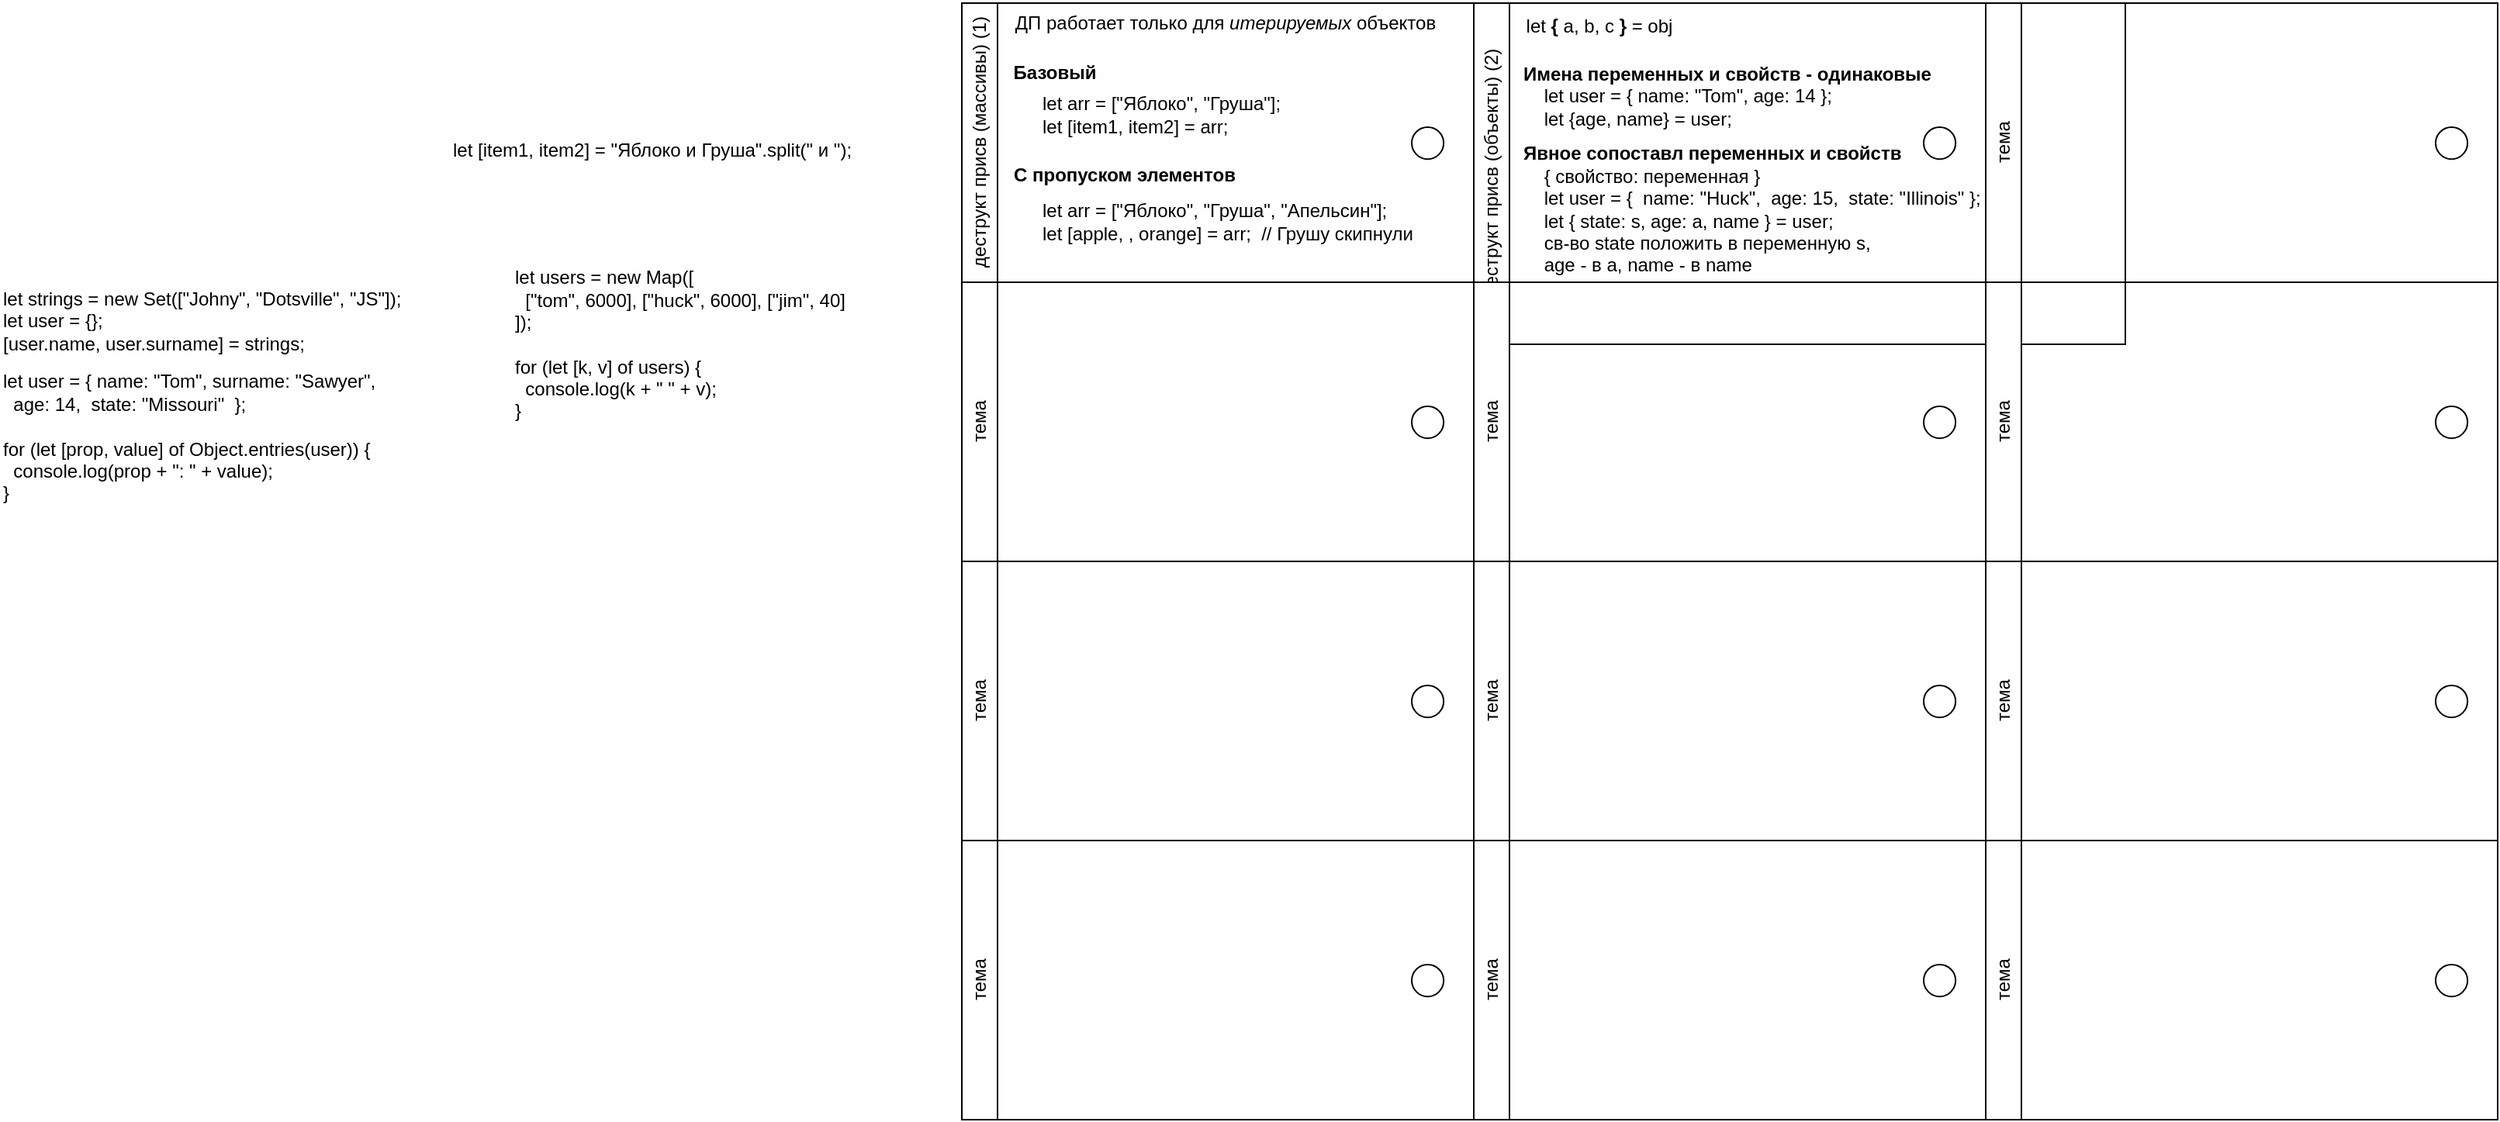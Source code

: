 <mxfile version="21.2.1" type="device">
  <diagram name="Page-1" id="1KvLHjhDO8Ya7sMIbihE">
    <mxGraphModel dx="2602" dy="75" grid="1" gridSize="10" guides="0" tooltips="1" connect="0" arrows="0" fold="1" page="1" pageScale="1" pageWidth="1169" pageHeight="827" math="0" shadow="0">
      <root>
        <mxCell id="0" />
        <mxCell id="1" parent="0" />
        <mxCell id="Zq6veke_SO07f4gpi4If-5" value="деструкт присв (массивы) (1)" style="swimlane;horizontal=0;whiteSpace=wrap;html=1;swimlaneLine=1;fontStyle=0;align=center;verticalAlign=middle;startSize=23;" parent="1" vertex="1">
          <mxGeometry x="100" y="880" width="330" height="180" as="geometry">
            <mxRectangle x="-350" y="180" width="40" height="150" as="alternateBounds" />
          </mxGeometry>
        </mxCell>
        <mxCell id="Zq6veke_SO07f4gpi4If-43" value="" style="ellipse;whiteSpace=wrap;html=1;aspect=fixed;" parent="Zq6veke_SO07f4gpi4If-5" vertex="1">
          <mxGeometry x="290" y="80" width="20.58" height="20.58" as="geometry" />
        </mxCell>
        <mxCell id="X8u6DkRlm3TRKGyDGFCc-3" value="let arr = [&quot;Яблоко&quot;, &quot;Груша&quot;];&#xa;let [item1, item2] = arr;" style="text;html=1;strokeColor=none;fillColor=none;align=left;verticalAlign=middle;whiteSpace=wrap;rounded=0;" vertex="1" parent="Zq6veke_SO07f4gpi4If-5">
          <mxGeometry x="50" y="57" width="190" height="30" as="geometry" />
        </mxCell>
        <mxCell id="X8u6DkRlm3TRKGyDGFCc-5" value="let arr = [&quot;Яблоко&quot;, &quot;Груша&quot;, &quot;Апельсин&quot;];&lt;br&gt;let [apple, , orange] = arr;&amp;nbsp; // Грушу скипнули" style="text;html=1;strokeColor=none;fillColor=none;align=left;verticalAlign=middle;whiteSpace=wrap;rounded=0;" vertex="1" parent="Zq6veke_SO07f4gpi4If-5">
          <mxGeometry x="50" y="126" width="270" height="30" as="geometry" />
        </mxCell>
        <mxCell id="X8u6DkRlm3TRKGyDGFCc-6" value="Базовый" style="text;html=1;strokeColor=none;fillColor=none;align=center;verticalAlign=middle;whiteSpace=wrap;rounded=0;fontSize=12;fontFamily=Helvetica;fontColor=default;fontStyle=1" vertex="1" parent="Zq6veke_SO07f4gpi4If-5">
          <mxGeometry x="30" y="30" width="60" height="30" as="geometry" />
        </mxCell>
        <mxCell id="X8u6DkRlm3TRKGyDGFCc-7" value="С пропуском элементов" style="text;html=1;strokeColor=none;fillColor=none;align=center;verticalAlign=middle;whiteSpace=wrap;rounded=0;fontSize=12;fontFamily=Helvetica;fontColor=default;fontStyle=1" vertex="1" parent="Zq6veke_SO07f4gpi4If-5">
          <mxGeometry x="30" y="96" width="150" height="30" as="geometry" />
        </mxCell>
        <mxCell id="X8u6DkRlm3TRKGyDGFCc-8" value="ДП работает только для &lt;i&gt;итерируемых &lt;/i&gt;объектов" style="text;html=1;strokeColor=none;fillColor=none;align=center;verticalAlign=middle;whiteSpace=wrap;rounded=0;fontSize=12;fontFamily=Helvetica;fontColor=default;" vertex="1" parent="Zq6veke_SO07f4gpi4If-5">
          <mxGeometry x="30" y="-2" width="280" height="30" as="geometry" />
        </mxCell>
        <mxCell id="Zq6veke_SO07f4gpi4If-14" value="деструкт присв (объекты) (2)" style="swimlane;horizontal=0;whiteSpace=wrap;html=1;swimlaneLine=1;fontStyle=0;align=center;verticalAlign=middle;" parent="1" vertex="1">
          <mxGeometry x="430" y="880" width="420" height="220" as="geometry">
            <mxRectangle x="-350" y="180" width="40" height="150" as="alternateBounds" />
          </mxGeometry>
        </mxCell>
        <mxCell id="Zq6veke_SO07f4gpi4If-17" value="" style="ellipse;whiteSpace=wrap;html=1;aspect=fixed;" parent="Zq6veke_SO07f4gpi4If-14" vertex="1">
          <mxGeometry x="290" y="80" width="20.58" height="20.58" as="geometry" />
        </mxCell>
        <mxCell id="X8u6DkRlm3TRKGyDGFCc-12" value="let &lt;b&gt;{&lt;/b&gt; a, b, c &lt;b&gt;}&lt;/b&gt; = obj" style="text;html=1;strokeColor=none;fillColor=none;align=center;verticalAlign=middle;whiteSpace=wrap;rounded=0;fontSize=12;fontFamily=Helvetica;fontColor=default;" vertex="1" parent="Zq6veke_SO07f4gpi4If-14">
          <mxGeometry x="26" width="110" height="30" as="geometry" />
        </mxCell>
        <mxCell id="X8u6DkRlm3TRKGyDGFCc-13" value="&lt;b&gt;Имена переменных и свойств - одинаковые&lt;/b&gt;&lt;br&gt;&amp;nbsp; &amp;nbsp; let user = { name: &quot;Tom&quot;, age: 14 };&lt;br&gt;&amp;nbsp; &amp;nbsp; let {age, name} = user;" style="text;html=1;strokeColor=none;fillColor=none;align=left;verticalAlign=middle;whiteSpace=wrap;rounded=0;" vertex="1" parent="Zq6veke_SO07f4gpi4If-14">
          <mxGeometry x="30" y="40" width="270" height="40" as="geometry" />
        </mxCell>
        <mxCell id="X8u6DkRlm3TRKGyDGFCc-14" value="&lt;b&gt;Явное сопоставл переменных и свойств&lt;/b&gt;&lt;br&gt;&amp;nbsp; &amp;nbsp;&amp;nbsp;{ свойство: переменная }&lt;br&gt;&amp;nbsp; &amp;nbsp; let user = {&amp;nbsp; name: &quot;Huck&quot;,&amp;nbsp; age: 15,&amp;nbsp; state: &quot;Illinois&quot; };&lt;br&gt;&amp;nbsp; &amp;nbsp; let { state: s,&amp;nbsp;age: a,&amp;nbsp;name } = user;&lt;br&gt;&amp;nbsp; &amp;nbsp; св-во state положить в переменную s,&lt;br&gt;&amp;nbsp; &amp;nbsp; age - в a, name - в name" style="text;html=1;strokeColor=none;fillColor=none;align=left;verticalAlign=middle;whiteSpace=wrap;rounded=0;" vertex="1" parent="Zq6veke_SO07f4gpi4If-14">
          <mxGeometry x="30" y="98" width="300" height="70" as="geometry" />
        </mxCell>
        <mxCell id="Zq6veke_SO07f4gpi4If-16" value="тема" style="swimlane;horizontal=0;whiteSpace=wrap;html=1;swimlaneLine=1;fontStyle=0;align=center;verticalAlign=middle;" parent="1" vertex="1">
          <mxGeometry x="760" y="880" width="330" height="180" as="geometry">
            <mxRectangle x="-350" y="180" width="40" height="150" as="alternateBounds" />
          </mxGeometry>
        </mxCell>
        <mxCell id="Zq6veke_SO07f4gpi4If-18" value="" style="ellipse;whiteSpace=wrap;html=1;aspect=fixed;" parent="Zq6veke_SO07f4gpi4If-16" vertex="1">
          <mxGeometry x="290" y="80" width="20.58" height="20.58" as="geometry" />
        </mxCell>
        <mxCell id="Zq6veke_SO07f4gpi4If-19" value="тема" style="swimlane;horizontal=0;whiteSpace=wrap;html=1;swimlaneLine=1;fontStyle=0;align=center;verticalAlign=middle;" parent="1" vertex="1">
          <mxGeometry x="760" y="1060" width="330" height="180" as="geometry">
            <mxRectangle x="-350" y="180" width="40" height="150" as="alternateBounds" />
          </mxGeometry>
        </mxCell>
        <mxCell id="Zq6veke_SO07f4gpi4If-20" value="" style="ellipse;whiteSpace=wrap;html=1;aspect=fixed;" parent="Zq6veke_SO07f4gpi4If-19" vertex="1">
          <mxGeometry x="290" y="80" width="20.58" height="20.58" as="geometry" />
        </mxCell>
        <mxCell id="Zq6veke_SO07f4gpi4If-21" value="тема" style="swimlane;horizontal=0;whiteSpace=wrap;html=1;swimlaneLine=1;fontStyle=0;align=center;verticalAlign=middle;" parent="1" vertex="1">
          <mxGeometry x="430" y="1060" width="330" height="180" as="geometry">
            <mxRectangle x="-350" y="180" width="40" height="150" as="alternateBounds" />
          </mxGeometry>
        </mxCell>
        <mxCell id="Zq6veke_SO07f4gpi4If-22" value="" style="ellipse;whiteSpace=wrap;html=1;aspect=fixed;" parent="Zq6veke_SO07f4gpi4If-21" vertex="1">
          <mxGeometry x="290" y="80" width="20.58" height="20.58" as="geometry" />
        </mxCell>
        <mxCell id="Zq6veke_SO07f4gpi4If-23" value="тема" style="swimlane;horizontal=0;whiteSpace=wrap;html=1;swimlaneLine=1;fontStyle=0;align=center;verticalAlign=middle;" parent="1" vertex="1">
          <mxGeometry x="100" y="1060" width="330" height="180" as="geometry">
            <mxRectangle x="-350" y="180" width="40" height="150" as="alternateBounds" />
          </mxGeometry>
        </mxCell>
        <mxCell id="Zq6veke_SO07f4gpi4If-24" value="" style="ellipse;whiteSpace=wrap;html=1;aspect=fixed;" parent="Zq6veke_SO07f4gpi4If-23" vertex="1">
          <mxGeometry x="290" y="80" width="20.58" height="20.58" as="geometry" />
        </mxCell>
        <mxCell id="Zq6veke_SO07f4gpi4If-31" value="тема" style="swimlane;horizontal=0;whiteSpace=wrap;html=1;swimlaneLine=1;fontStyle=0;align=center;verticalAlign=middle;" parent="1" vertex="1">
          <mxGeometry x="760" y="1240" width="330" height="180" as="geometry">
            <mxRectangle x="-350" y="180" width="40" height="150" as="alternateBounds" />
          </mxGeometry>
        </mxCell>
        <mxCell id="Zq6veke_SO07f4gpi4If-32" value="" style="ellipse;whiteSpace=wrap;html=1;aspect=fixed;" parent="Zq6veke_SO07f4gpi4If-31" vertex="1">
          <mxGeometry x="290" y="80" width="20.58" height="20.58" as="geometry" />
        </mxCell>
        <mxCell id="Zq6veke_SO07f4gpi4If-33" value="тема" style="swimlane;horizontal=0;whiteSpace=wrap;html=1;swimlaneLine=1;fontStyle=0;align=center;verticalAlign=middle;" parent="1" vertex="1">
          <mxGeometry x="430" y="1240" width="330" height="180" as="geometry">
            <mxRectangle x="-350" y="180" width="40" height="150" as="alternateBounds" />
          </mxGeometry>
        </mxCell>
        <mxCell id="Zq6veke_SO07f4gpi4If-34" value="" style="ellipse;whiteSpace=wrap;html=1;aspect=fixed;" parent="Zq6veke_SO07f4gpi4If-33" vertex="1">
          <mxGeometry x="290" y="80" width="20.58" height="20.58" as="geometry" />
        </mxCell>
        <mxCell id="Zq6veke_SO07f4gpi4If-35" value="тема" style="swimlane;horizontal=0;whiteSpace=wrap;html=1;swimlaneLine=1;fontStyle=0;align=center;verticalAlign=middle;" parent="1" vertex="1">
          <mxGeometry x="100" y="1240" width="330" height="180" as="geometry">
            <mxRectangle x="-350" y="180" width="40" height="150" as="alternateBounds" />
          </mxGeometry>
        </mxCell>
        <mxCell id="Zq6veke_SO07f4gpi4If-36" value="" style="ellipse;whiteSpace=wrap;html=1;aspect=fixed;" parent="Zq6veke_SO07f4gpi4If-35" vertex="1">
          <mxGeometry x="290" y="80" width="20.58" height="20.58" as="geometry" />
        </mxCell>
        <mxCell id="Zq6veke_SO07f4gpi4If-37" value="тема" style="swimlane;horizontal=0;whiteSpace=wrap;html=1;swimlaneLine=1;fontStyle=0;align=center;verticalAlign=middle;" parent="1" vertex="1">
          <mxGeometry x="760" y="1420" width="330" height="180" as="geometry">
            <mxRectangle x="-350" y="180" width="40" height="150" as="alternateBounds" />
          </mxGeometry>
        </mxCell>
        <mxCell id="Zq6veke_SO07f4gpi4If-38" value="" style="ellipse;whiteSpace=wrap;html=1;aspect=fixed;" parent="Zq6veke_SO07f4gpi4If-37" vertex="1">
          <mxGeometry x="290" y="80" width="20.58" height="20.58" as="geometry" />
        </mxCell>
        <mxCell id="Zq6veke_SO07f4gpi4If-39" value="тема" style="swimlane;horizontal=0;whiteSpace=wrap;html=1;swimlaneLine=1;fontStyle=0;align=center;verticalAlign=middle;" parent="1" vertex="1">
          <mxGeometry x="430" y="1420" width="330" height="180" as="geometry">
            <mxRectangle x="-350" y="180" width="40" height="150" as="alternateBounds" />
          </mxGeometry>
        </mxCell>
        <mxCell id="Zq6veke_SO07f4gpi4If-40" value="" style="ellipse;whiteSpace=wrap;html=1;aspect=fixed;" parent="Zq6veke_SO07f4gpi4If-39" vertex="1">
          <mxGeometry x="290" y="80" width="20.58" height="20.58" as="geometry" />
        </mxCell>
        <mxCell id="Zq6veke_SO07f4gpi4If-41" value="тема" style="swimlane;horizontal=0;whiteSpace=wrap;html=1;swimlaneLine=1;fontStyle=0;align=center;verticalAlign=middle;" parent="1" vertex="1">
          <mxGeometry x="100" y="1420" width="330" height="180" as="geometry">
            <mxRectangle x="-350" y="180" width="40" height="150" as="alternateBounds" />
          </mxGeometry>
        </mxCell>
        <mxCell id="Zq6veke_SO07f4gpi4If-42" value="" style="ellipse;whiteSpace=wrap;html=1;aspect=fixed;" parent="Zq6veke_SO07f4gpi4If-41" vertex="1">
          <mxGeometry x="290" y="80" width="20.58" height="20.58" as="geometry" />
        </mxCell>
        <mxCell id="X8u6DkRlm3TRKGyDGFCc-9" value="let strings = new Set([&quot;Johny&quot;, &quot;Dotsville&quot;, &quot;JS&quot;]);&lt;br&gt;let user = {};&lt;br&gt;[user.name, user.surname] = strings;" style="text;html=1;strokeColor=none;fillColor=none;align=left;verticalAlign=middle;whiteSpace=wrap;rounded=0;" vertex="1" parent="1">
          <mxGeometry x="-520" y="1060" width="290" height="50" as="geometry" />
        </mxCell>
        <mxCell id="X8u6DkRlm3TRKGyDGFCc-10" value="let user = { name: &quot;Tom&quot;, surname: &quot;Sawyer&quot;,&lt;br&gt;&amp;nbsp; age: 14,&amp;nbsp; state: &quot;Missouri&quot;&amp;nbsp; };&lt;br&gt;&lt;br&gt;for (let [prop, value] of Object.entries(user)) {&lt;br&gt;&amp;nbsp; console.log(prop + &quot;: &quot; + value);&lt;br&gt;}" style="text;html=1;strokeColor=none;fillColor=none;align=left;verticalAlign=middle;whiteSpace=wrap;rounded=0;" vertex="1" parent="1">
          <mxGeometry x="-520" y="1120" width="280" height="80" as="geometry" />
        </mxCell>
        <mxCell id="X8u6DkRlm3TRKGyDGFCc-11" value="let users = new Map([&lt;br&gt;&amp;nbsp; [&quot;tom&quot;, 6000], [&quot;huck&quot;, 6000], [&quot;jim&quot;, 40]&lt;br&gt;]);&lt;br&gt;&lt;br&gt;for (let [k, v] of users) {&lt;br&gt;&amp;nbsp; console.log(k + &quot; &quot; + v);&lt;br&gt;}" style="text;html=1;strokeColor=none;fillColor=none;align=left;verticalAlign=middle;whiteSpace=wrap;rounded=0;" vertex="1" parent="1">
          <mxGeometry x="-190" y="1040" width="280" height="120" as="geometry" />
        </mxCell>
        <mxCell id="X8u6DkRlm3TRKGyDGFCc-4" value="let [item1, item2] = &quot;Яблоко и Груша&quot;.split(&quot; и &quot;);" style="text;html=1;strokeColor=none;fillColor=none;align=left;verticalAlign=middle;whiteSpace=wrap;rounded=0;" vertex="1" parent="1">
          <mxGeometry x="-230" y="960" width="270" height="30" as="geometry" />
        </mxCell>
      </root>
    </mxGraphModel>
  </diagram>
</mxfile>
